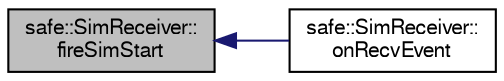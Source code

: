 digraph "safe::SimReceiver::fireSimStart"
{
  bgcolor="transparent";
  edge [fontname="FreeSans",fontsize="10",labelfontname="FreeSans",labelfontsize="10"];
  node [fontname="FreeSans",fontsize="10",shape=record];
  rankdir="LR";
  Node1 [label="safe::SimReceiver::\lfireSimStart",height=0.2,width=0.4,color="black", fillcolor="grey75", style="filled" fontcolor="black"];
  Node1 -> Node2 [dir="back",color="midnightblue",fontsize="10",style="solid",fontname="FreeSans"];
  Node2 [label="safe::SimReceiver::\lonRecvEvent",height=0.2,width=0.4,color="black",URL="$classsafe_1_1SimReceiver.html#aa9d0b3fde76556e59a9a8f2135e58b4c"];
}
